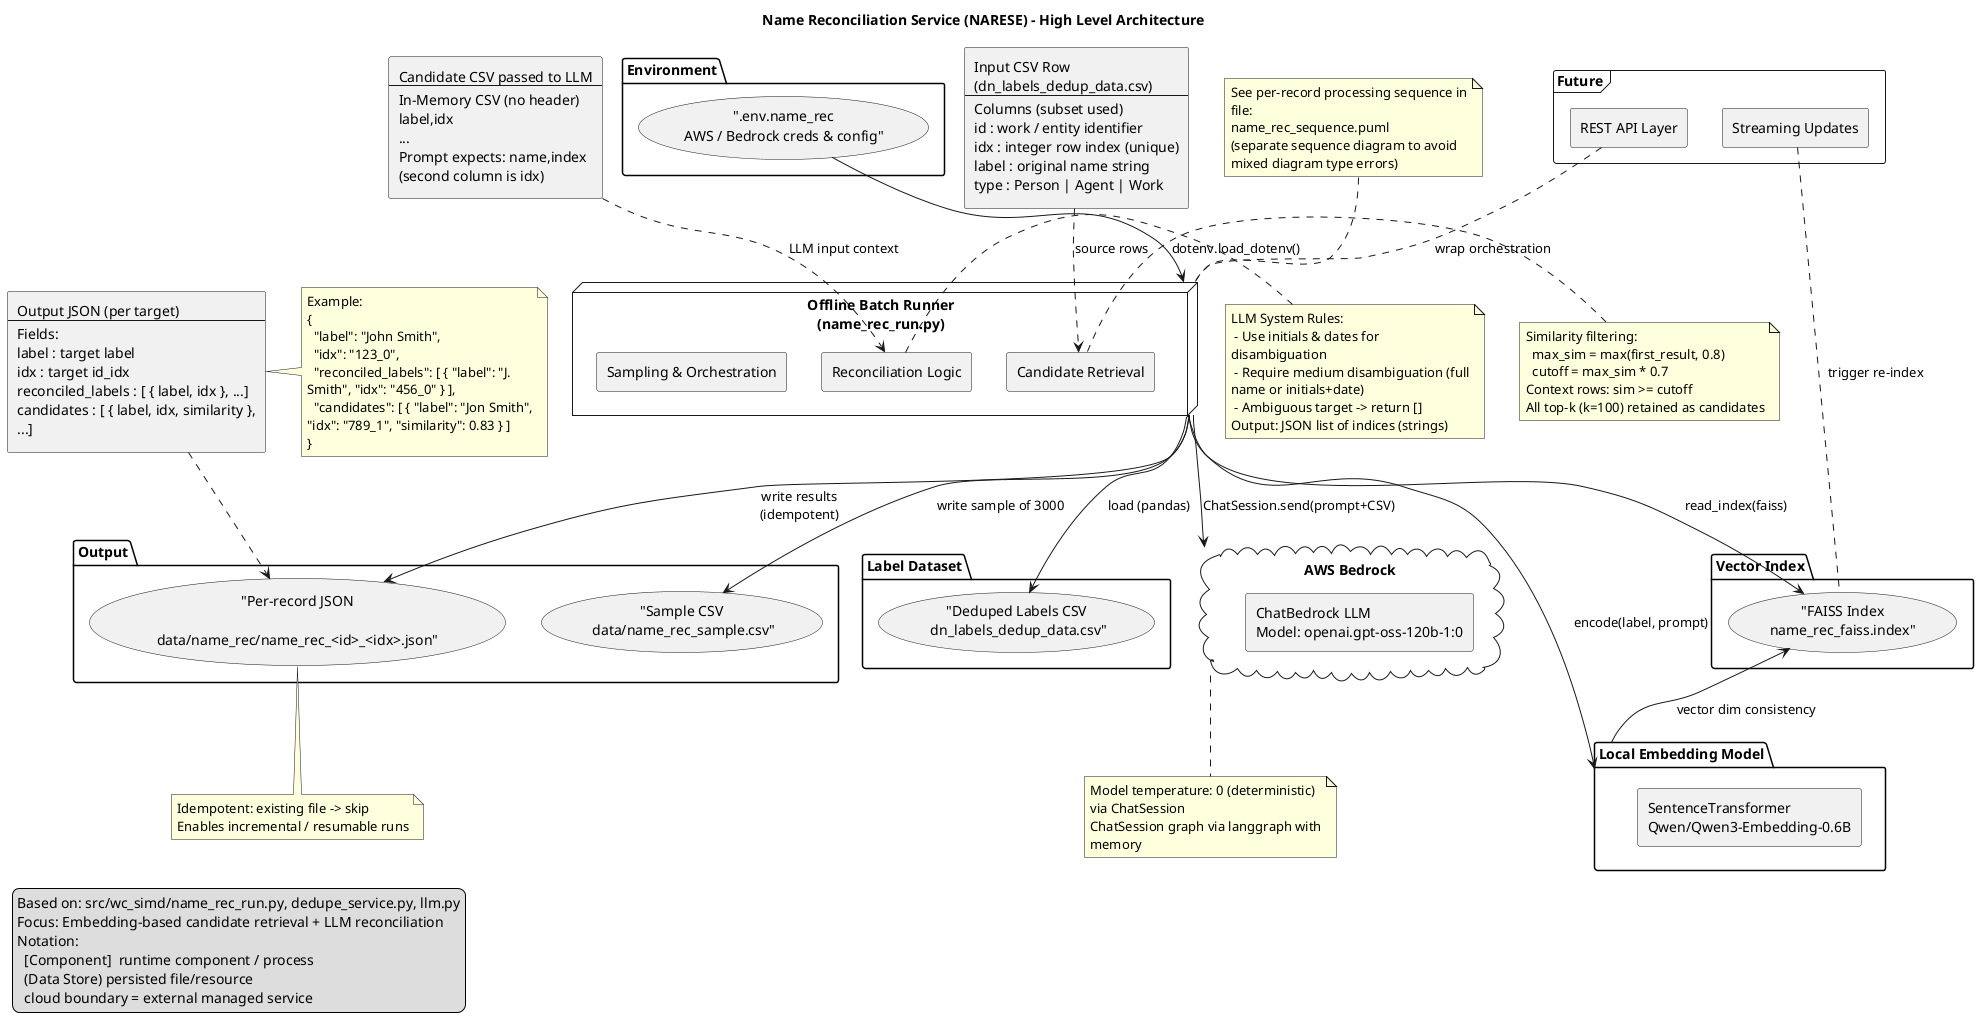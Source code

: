 @startuml narese_architecture
' Title & Legend
Title Name Reconciliation Service (NARESE) - High Level Architecture

legend left
  Based on: src/wc_simd/name_rec_run.py, dedupe_service.py, llm.py
  Focus: Embedding-based candidate retrieval + LLM reconciliation
  Notation:
    [Component]  runtime component / process
    (Data Store) persisted file/resource
    cloud boundary = external managed service
endlegend

skinparam shadowing false
skinparam componentStyle rectangle
skinparam wrapWidth 240
skinparam maxMessageSize 140

' ======================================================================
' TOP-LEVEL COMPONENT (DATA FLOW) VIEW
' ======================================================================
node "Offline Batch Runner\n(name_rec_run.py)" as Runner {
  component "Sampling & Orchestration" as Sampler
  component "Candidate Retrieval" as Retrieval
  component "Reconciliation Logic" as ReconLogic
}

folder "Local Embedding Model" as EmbModel {
  [SentenceTransformer\nQwen/Qwen3-Embedding-0.6B]
}

folder "Vector Index" as FaissIdx {
  ("FAISS Index\nname_rec_faiss.index") as FaissFile
}

folder "Label Dataset" as LabelData {
  ("Deduped Labels CSV\n dn_labels_dedup_data.csv") as DedupCSV
}

folder "Environment" as Env {
  (".env.name_rec\nAWS / Bedrock creds & config") as DotEnv
}

cloud "AWS Bedrock" as Bedrock {
  [ChatBedrock LLM\nModel: openai.gpt-oss-120b-1:0]
}

folder "Output" as OutputDir {
  ("Per-record JSON\n data/name_rec/name_rec_<id>_<idx>.json") as JSONFiles
  ("Sample CSV\n data/name_rec_sample.csv") as SampleCSV
}

' Relationships
Runner --> DedupCSV : load (pandas)
Runner --> FaissFile : read_index(faiss)
Runner --> EmbModel : encode(label, prompt)
Runner --> Bedrock : ChatSession.send(prompt+CSV)
FaissFile <-- EmbModel : vector dim consistency
Runner --> JSONFiles : write results (idempotent)
Runner --> SampleCSV : write sample of 3000
DotEnv --> Runner : dotenv.load_dotenv()

' ======================================================================
' SEQUENCE (PER RECORD) VIEW
' ======================================================================
note as SeqRef
  See per-record processing sequence in file:
  name_rec_sequence.puml
  (separate sequence diagram to avoid mixed diagram type errors)
end note
SeqRef .. Runner

' ======================================================================
' DATA FORMATS
' ======================================================================
rectangle FormatIn [
Input CSV Row (dn_labels_dedup_data.csv)
--
Columns (subset used)
id : work / entity identifier
idx : integer row index (unique)
label : original name string
type : Person | Agent | Work
]

rectangle FormatLLM [
Candidate CSV passed to LLM
--
In-Memory CSV (no header)
label,idx
...
Prompt expects: name,index (second column is idx)
]

rectangle FormatOut [
Output JSON (per target)
--
Fields:
label : target label
idx : target id_idx
reconciled_labels : [ { label, idx }, ...]
candidates : [ { label, idx, similarity }, ...]
]

note right of FormatOut
Example:
{
  "label": "John Smith",
  "idx": "123_0",
  "reconciled_labels": [ { "label": "J. Smith", "idx": "456_0" } ],
  "candidates": [ { "label": "Jon Smith", "idx": "789_1", "similarity": 0.83 } ]
}
end note

FormatIn -[dashed]-> Retrieval : source rows
FormatLLM -[dashed]-> ReconLogic : LLM input context
FormatOut -[dashed]-> JSONFiles

' ======================================================================
' LOGIC / DECISION NOTES
' ======================================================================
note right of Retrieval
  Similarity filtering:
    max_sim = max(first_result, 0.8)
    cutoff = max_sim * 0.7
  Context rows: sim >= cutoff
  All top-k (k=100) retained as candidates
end note

note right of ReconLogic
  LLM System Rules:
   - Use initials & dates for disambiguation
   - Require medium disambiguation (full name or initials+date)
   - Ambiguous target -> return []
  Output: JSON list of indices (strings)
end note

note bottom of JSONFiles
  Idempotent: existing file -> skip
  Enables incremental / resumable runs
end note

note bottom of Bedrock
  Model temperature: 0 (deterministic) via ChatSession
  ChatSession graph via langgraph with memory
end note

' ======================================================================
' FUTURE EXTENSIONS (OPTIONAL)
' ======================================================================
frame "Future" {
  component "REST API Layer" as APIFuture
  component "Streaming Updates" as StreamFuture
  APIFuture .. Runner : wrap orchestration
  StreamFuture .. FaissFile : trigger re-index
}

@enduml
